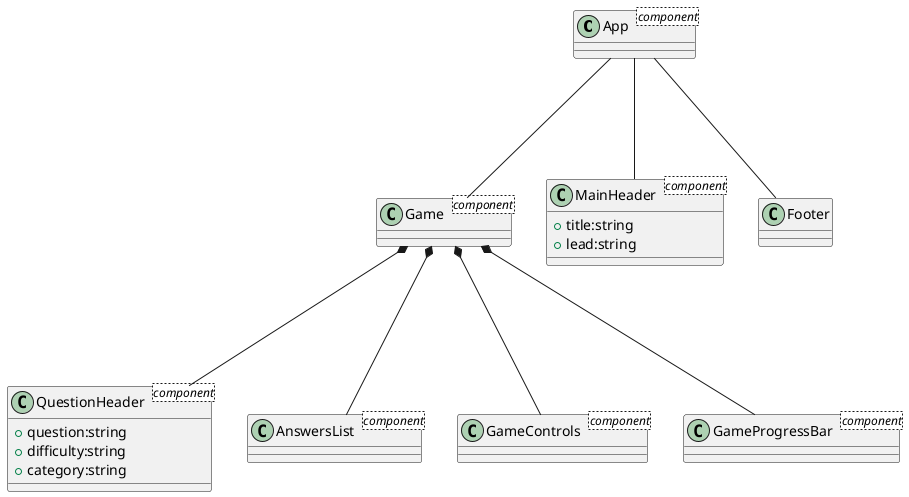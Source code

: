 @startuml

  App --- Game
  App --- MainHeader
  App --- Footer

  Game *--- QuestionHeader 
  Game *--- AnswersList
  Game *--- GameControls
  Game *--- GameProgressBar

  class App <component> {}

  class MainHeader <component> {
    + title:string
    + lead:string 
  }

  class QuestionHeader <component> {
    + question:string
    + difficulty:string
    + category:string
  }

  class Game <component>
  class GameControls <component>
  class GameProgressBar <component>
  class AnswersList <component>
@enduml